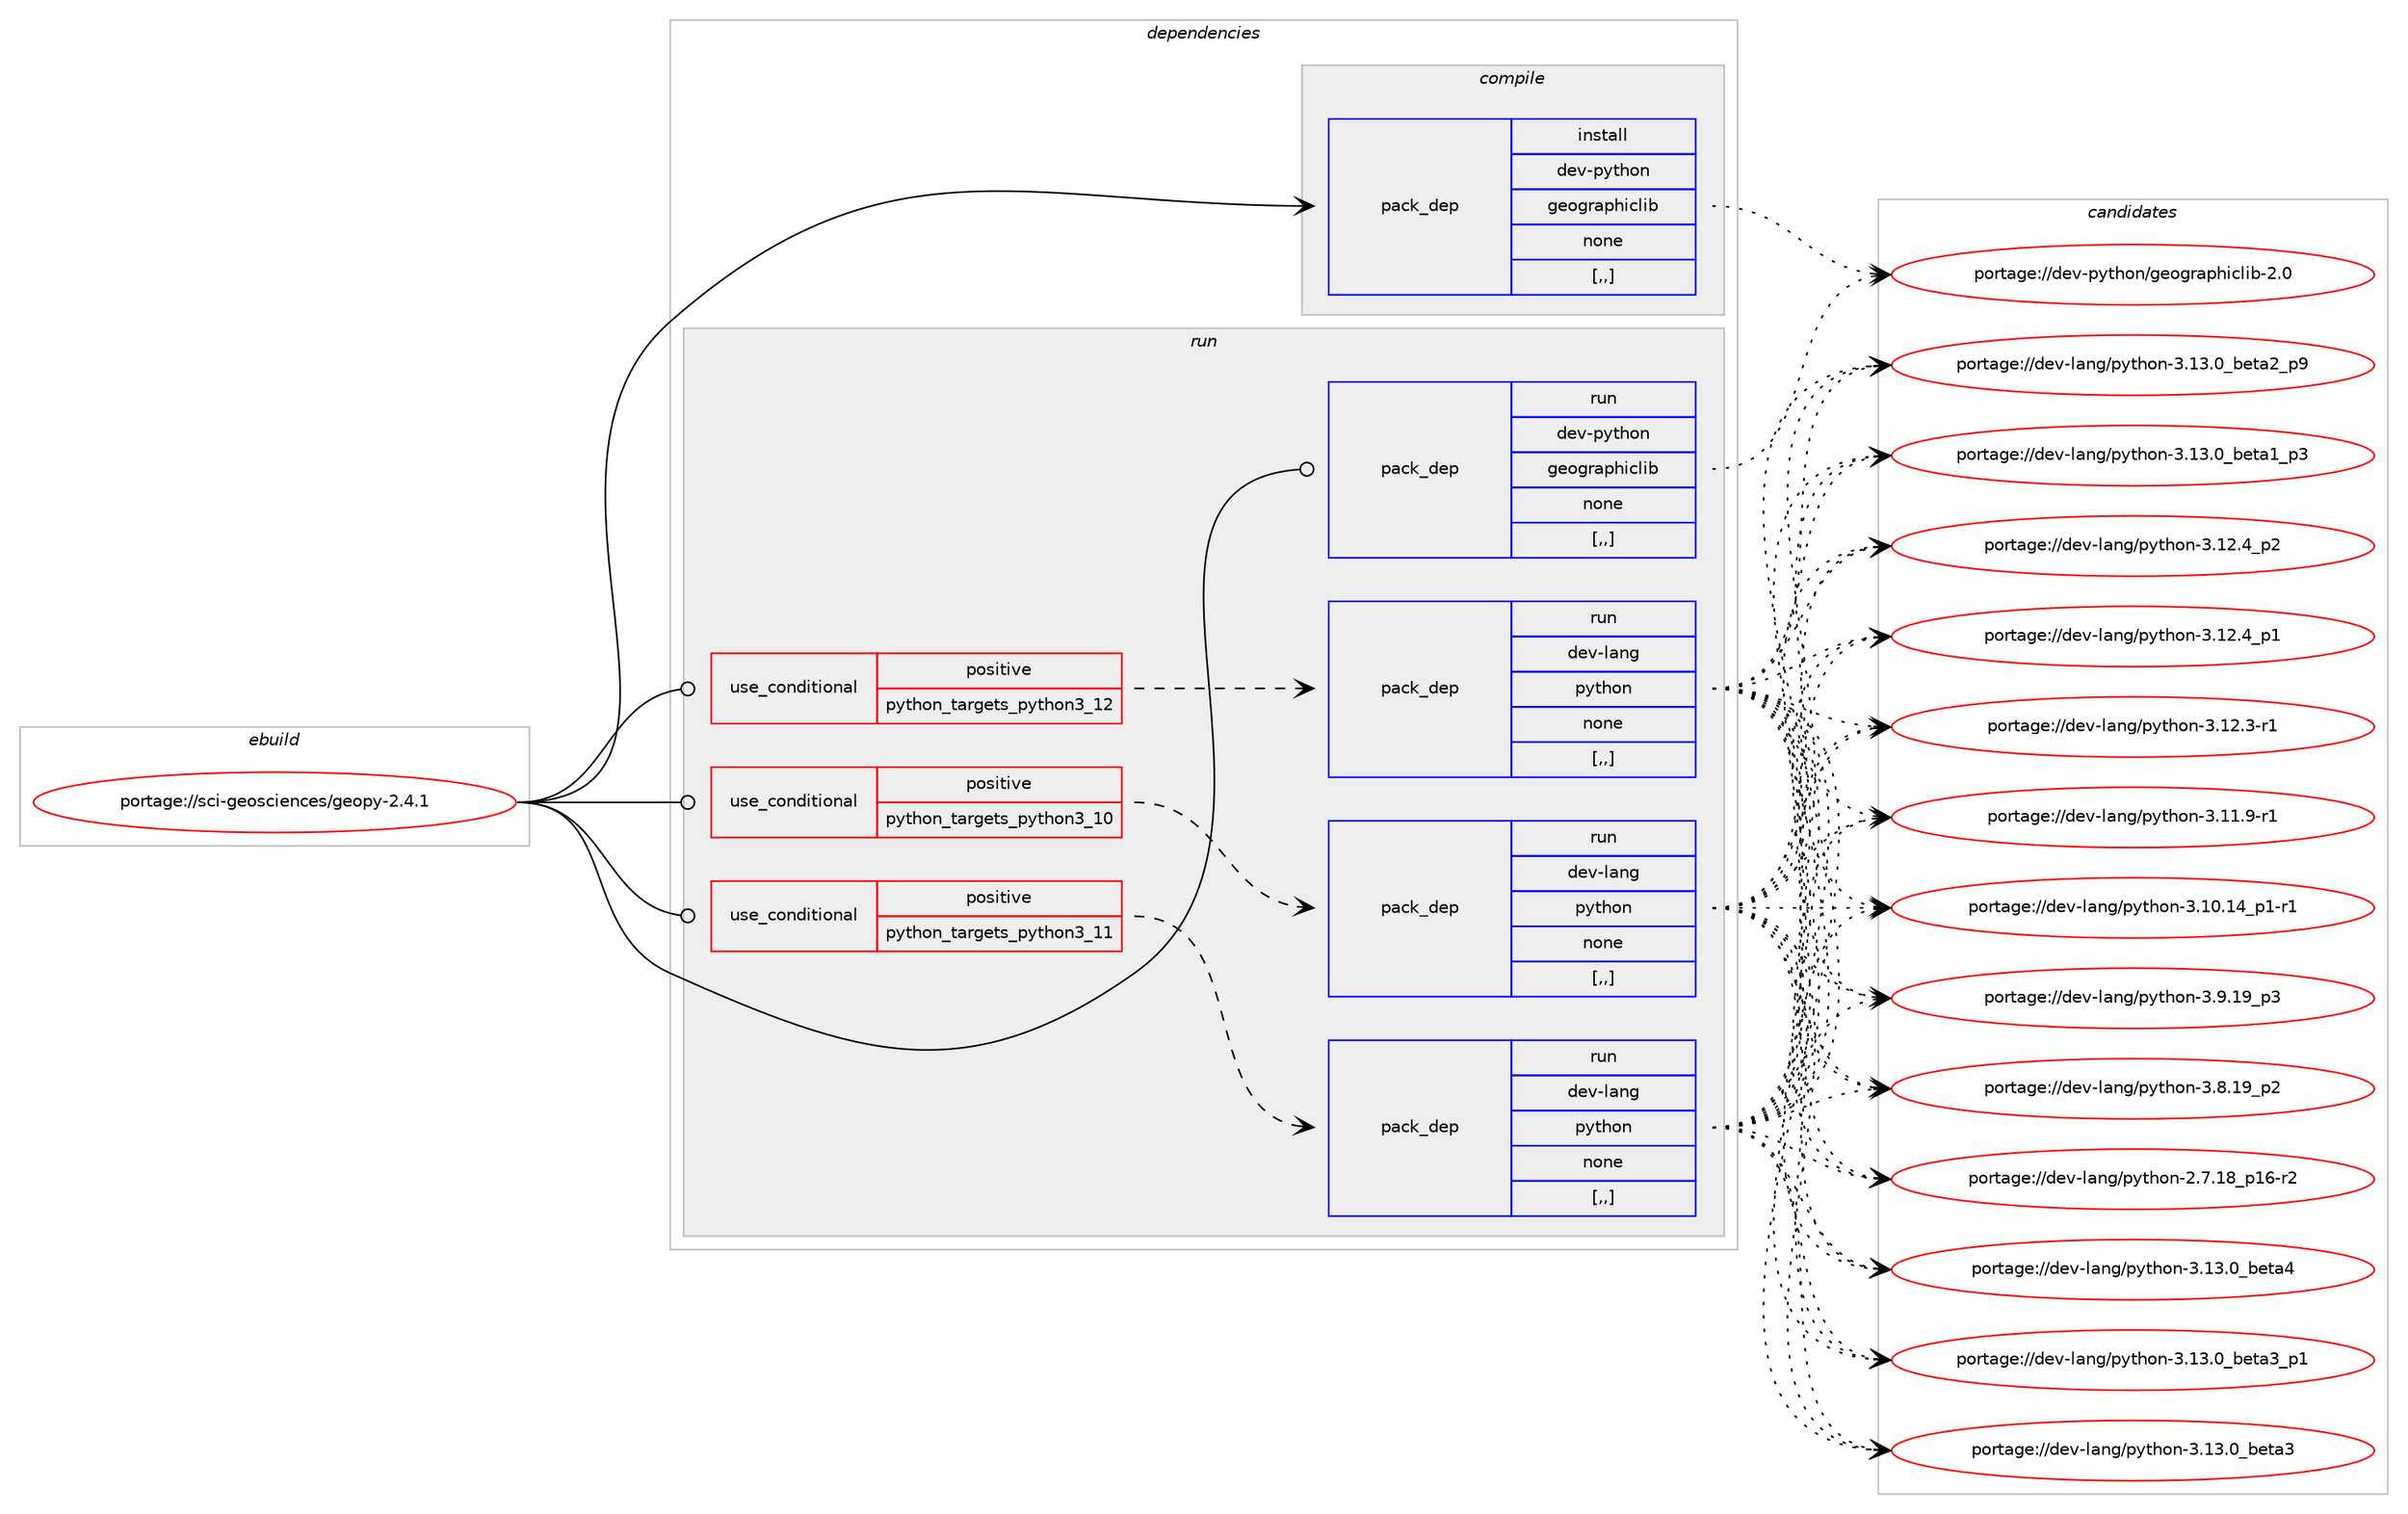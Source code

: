 digraph prolog {

# *************
# Graph options
# *************

newrank=true;
concentrate=true;
compound=true;
graph [rankdir=LR,fontname=Helvetica,fontsize=10,ranksep=1.5];#, ranksep=2.5, nodesep=0.2];
edge  [arrowhead=vee];
node  [fontname=Helvetica,fontsize=10];

# **********
# The ebuild
# **********

subgraph cluster_leftcol {
color=gray;
label=<<i>ebuild</i>>;
id [label="portage://sci-geosciences/geopy-2.4.1", color=red, width=4, href="../sci-geosciences/geopy-2.4.1.svg"];
}

# ****************
# The dependencies
# ****************

subgraph cluster_midcol {
color=gray;
label=<<i>dependencies</i>>;
subgraph cluster_compile {
fillcolor="#eeeeee";
style=filled;
label=<<i>compile</i>>;
subgraph pack288560 {
dependency395971 [label=<<TABLE BORDER="0" CELLBORDER="1" CELLSPACING="0" CELLPADDING="4" WIDTH="220"><TR><TD ROWSPAN="6" CELLPADDING="30">pack_dep</TD></TR><TR><TD WIDTH="110">install</TD></TR><TR><TD>dev-python</TD></TR><TR><TD>geographiclib</TD></TR><TR><TD>none</TD></TR><TR><TD>[,,]</TD></TR></TABLE>>, shape=none, color=blue];
}
id:e -> dependency395971:w [weight=20,style="solid",arrowhead="vee"];
}
subgraph cluster_compileandrun {
fillcolor="#eeeeee";
style=filled;
label=<<i>compile and run</i>>;
}
subgraph cluster_run {
fillcolor="#eeeeee";
style=filled;
label=<<i>run</i>>;
subgraph cond104595 {
dependency395972 [label=<<TABLE BORDER="0" CELLBORDER="1" CELLSPACING="0" CELLPADDING="4"><TR><TD ROWSPAN="3" CELLPADDING="10">use_conditional</TD></TR><TR><TD>positive</TD></TR><TR><TD>python_targets_python3_10</TD></TR></TABLE>>, shape=none, color=red];
subgraph pack288561 {
dependency395973 [label=<<TABLE BORDER="0" CELLBORDER="1" CELLSPACING="0" CELLPADDING="4" WIDTH="220"><TR><TD ROWSPAN="6" CELLPADDING="30">pack_dep</TD></TR><TR><TD WIDTH="110">run</TD></TR><TR><TD>dev-lang</TD></TR><TR><TD>python</TD></TR><TR><TD>none</TD></TR><TR><TD>[,,]</TD></TR></TABLE>>, shape=none, color=blue];
}
dependency395972:e -> dependency395973:w [weight=20,style="dashed",arrowhead="vee"];
}
id:e -> dependency395972:w [weight=20,style="solid",arrowhead="odot"];
subgraph cond104596 {
dependency395974 [label=<<TABLE BORDER="0" CELLBORDER="1" CELLSPACING="0" CELLPADDING="4"><TR><TD ROWSPAN="3" CELLPADDING="10">use_conditional</TD></TR><TR><TD>positive</TD></TR><TR><TD>python_targets_python3_11</TD></TR></TABLE>>, shape=none, color=red];
subgraph pack288562 {
dependency395975 [label=<<TABLE BORDER="0" CELLBORDER="1" CELLSPACING="0" CELLPADDING="4" WIDTH="220"><TR><TD ROWSPAN="6" CELLPADDING="30">pack_dep</TD></TR><TR><TD WIDTH="110">run</TD></TR><TR><TD>dev-lang</TD></TR><TR><TD>python</TD></TR><TR><TD>none</TD></TR><TR><TD>[,,]</TD></TR></TABLE>>, shape=none, color=blue];
}
dependency395974:e -> dependency395975:w [weight=20,style="dashed",arrowhead="vee"];
}
id:e -> dependency395974:w [weight=20,style="solid",arrowhead="odot"];
subgraph cond104597 {
dependency395976 [label=<<TABLE BORDER="0" CELLBORDER="1" CELLSPACING="0" CELLPADDING="4"><TR><TD ROWSPAN="3" CELLPADDING="10">use_conditional</TD></TR><TR><TD>positive</TD></TR><TR><TD>python_targets_python3_12</TD></TR></TABLE>>, shape=none, color=red];
subgraph pack288563 {
dependency395977 [label=<<TABLE BORDER="0" CELLBORDER="1" CELLSPACING="0" CELLPADDING="4" WIDTH="220"><TR><TD ROWSPAN="6" CELLPADDING="30">pack_dep</TD></TR><TR><TD WIDTH="110">run</TD></TR><TR><TD>dev-lang</TD></TR><TR><TD>python</TD></TR><TR><TD>none</TD></TR><TR><TD>[,,]</TD></TR></TABLE>>, shape=none, color=blue];
}
dependency395976:e -> dependency395977:w [weight=20,style="dashed",arrowhead="vee"];
}
id:e -> dependency395976:w [weight=20,style="solid",arrowhead="odot"];
subgraph pack288564 {
dependency395978 [label=<<TABLE BORDER="0" CELLBORDER="1" CELLSPACING="0" CELLPADDING="4" WIDTH="220"><TR><TD ROWSPAN="6" CELLPADDING="30">pack_dep</TD></TR><TR><TD WIDTH="110">run</TD></TR><TR><TD>dev-python</TD></TR><TR><TD>geographiclib</TD></TR><TR><TD>none</TD></TR><TR><TD>[,,]</TD></TR></TABLE>>, shape=none, color=blue];
}
id:e -> dependency395978:w [weight=20,style="solid",arrowhead="odot"];
}
}

# **************
# The candidates
# **************

subgraph cluster_choices {
rank=same;
color=gray;
label=<<i>candidates</i>>;

subgraph choice288560 {
color=black;
nodesep=1;
choice100101118451121211161041111104710310111110311497112104105991081059845504648 [label="portage://dev-python/geographiclib-2.0", color=red, width=4,href="../dev-python/geographiclib-2.0.svg"];
dependency395971:e -> choice100101118451121211161041111104710310111110311497112104105991081059845504648:w [style=dotted,weight="100"];
}
subgraph choice288561 {
color=black;
nodesep=1;
choice1001011184510897110103471121211161041111104551464951464895981011169752 [label="portage://dev-lang/python-3.13.0_beta4", color=red, width=4,href="../dev-lang/python-3.13.0_beta4.svg"];
choice10010111845108971101034711212111610411111045514649514648959810111697519511249 [label="portage://dev-lang/python-3.13.0_beta3_p1", color=red, width=4,href="../dev-lang/python-3.13.0_beta3_p1.svg"];
choice1001011184510897110103471121211161041111104551464951464895981011169751 [label="portage://dev-lang/python-3.13.0_beta3", color=red, width=4,href="../dev-lang/python-3.13.0_beta3.svg"];
choice10010111845108971101034711212111610411111045514649514648959810111697509511257 [label="portage://dev-lang/python-3.13.0_beta2_p9", color=red, width=4,href="../dev-lang/python-3.13.0_beta2_p9.svg"];
choice10010111845108971101034711212111610411111045514649514648959810111697499511251 [label="portage://dev-lang/python-3.13.0_beta1_p3", color=red, width=4,href="../dev-lang/python-3.13.0_beta1_p3.svg"];
choice100101118451089711010347112121116104111110455146495046529511250 [label="portage://dev-lang/python-3.12.4_p2", color=red, width=4,href="../dev-lang/python-3.12.4_p2.svg"];
choice100101118451089711010347112121116104111110455146495046529511249 [label="portage://dev-lang/python-3.12.4_p1", color=red, width=4,href="../dev-lang/python-3.12.4_p1.svg"];
choice100101118451089711010347112121116104111110455146495046514511449 [label="portage://dev-lang/python-3.12.3-r1", color=red, width=4,href="../dev-lang/python-3.12.3-r1.svg"];
choice100101118451089711010347112121116104111110455146494946574511449 [label="portage://dev-lang/python-3.11.9-r1", color=red, width=4,href="../dev-lang/python-3.11.9-r1.svg"];
choice100101118451089711010347112121116104111110455146494846495295112494511449 [label="portage://dev-lang/python-3.10.14_p1-r1", color=red, width=4,href="../dev-lang/python-3.10.14_p1-r1.svg"];
choice100101118451089711010347112121116104111110455146574649579511251 [label="portage://dev-lang/python-3.9.19_p3", color=red, width=4,href="../dev-lang/python-3.9.19_p3.svg"];
choice100101118451089711010347112121116104111110455146564649579511250 [label="portage://dev-lang/python-3.8.19_p2", color=red, width=4,href="../dev-lang/python-3.8.19_p2.svg"];
choice100101118451089711010347112121116104111110455046554649569511249544511450 [label="portage://dev-lang/python-2.7.18_p16-r2", color=red, width=4,href="../dev-lang/python-2.7.18_p16-r2.svg"];
dependency395973:e -> choice1001011184510897110103471121211161041111104551464951464895981011169752:w [style=dotted,weight="100"];
dependency395973:e -> choice10010111845108971101034711212111610411111045514649514648959810111697519511249:w [style=dotted,weight="100"];
dependency395973:e -> choice1001011184510897110103471121211161041111104551464951464895981011169751:w [style=dotted,weight="100"];
dependency395973:e -> choice10010111845108971101034711212111610411111045514649514648959810111697509511257:w [style=dotted,weight="100"];
dependency395973:e -> choice10010111845108971101034711212111610411111045514649514648959810111697499511251:w [style=dotted,weight="100"];
dependency395973:e -> choice100101118451089711010347112121116104111110455146495046529511250:w [style=dotted,weight="100"];
dependency395973:e -> choice100101118451089711010347112121116104111110455146495046529511249:w [style=dotted,weight="100"];
dependency395973:e -> choice100101118451089711010347112121116104111110455146495046514511449:w [style=dotted,weight="100"];
dependency395973:e -> choice100101118451089711010347112121116104111110455146494946574511449:w [style=dotted,weight="100"];
dependency395973:e -> choice100101118451089711010347112121116104111110455146494846495295112494511449:w [style=dotted,weight="100"];
dependency395973:e -> choice100101118451089711010347112121116104111110455146574649579511251:w [style=dotted,weight="100"];
dependency395973:e -> choice100101118451089711010347112121116104111110455146564649579511250:w [style=dotted,weight="100"];
dependency395973:e -> choice100101118451089711010347112121116104111110455046554649569511249544511450:w [style=dotted,weight="100"];
}
subgraph choice288562 {
color=black;
nodesep=1;
choice1001011184510897110103471121211161041111104551464951464895981011169752 [label="portage://dev-lang/python-3.13.0_beta4", color=red, width=4,href="../dev-lang/python-3.13.0_beta4.svg"];
choice10010111845108971101034711212111610411111045514649514648959810111697519511249 [label="portage://dev-lang/python-3.13.0_beta3_p1", color=red, width=4,href="../dev-lang/python-3.13.0_beta3_p1.svg"];
choice1001011184510897110103471121211161041111104551464951464895981011169751 [label="portage://dev-lang/python-3.13.0_beta3", color=red, width=4,href="../dev-lang/python-3.13.0_beta3.svg"];
choice10010111845108971101034711212111610411111045514649514648959810111697509511257 [label="portage://dev-lang/python-3.13.0_beta2_p9", color=red, width=4,href="../dev-lang/python-3.13.0_beta2_p9.svg"];
choice10010111845108971101034711212111610411111045514649514648959810111697499511251 [label="portage://dev-lang/python-3.13.0_beta1_p3", color=red, width=4,href="../dev-lang/python-3.13.0_beta1_p3.svg"];
choice100101118451089711010347112121116104111110455146495046529511250 [label="portage://dev-lang/python-3.12.4_p2", color=red, width=4,href="../dev-lang/python-3.12.4_p2.svg"];
choice100101118451089711010347112121116104111110455146495046529511249 [label="portage://dev-lang/python-3.12.4_p1", color=red, width=4,href="../dev-lang/python-3.12.4_p1.svg"];
choice100101118451089711010347112121116104111110455146495046514511449 [label="portage://dev-lang/python-3.12.3-r1", color=red, width=4,href="../dev-lang/python-3.12.3-r1.svg"];
choice100101118451089711010347112121116104111110455146494946574511449 [label="portage://dev-lang/python-3.11.9-r1", color=red, width=4,href="../dev-lang/python-3.11.9-r1.svg"];
choice100101118451089711010347112121116104111110455146494846495295112494511449 [label="portage://dev-lang/python-3.10.14_p1-r1", color=red, width=4,href="../dev-lang/python-3.10.14_p1-r1.svg"];
choice100101118451089711010347112121116104111110455146574649579511251 [label="portage://dev-lang/python-3.9.19_p3", color=red, width=4,href="../dev-lang/python-3.9.19_p3.svg"];
choice100101118451089711010347112121116104111110455146564649579511250 [label="portage://dev-lang/python-3.8.19_p2", color=red, width=4,href="../dev-lang/python-3.8.19_p2.svg"];
choice100101118451089711010347112121116104111110455046554649569511249544511450 [label="portage://dev-lang/python-2.7.18_p16-r2", color=red, width=4,href="../dev-lang/python-2.7.18_p16-r2.svg"];
dependency395975:e -> choice1001011184510897110103471121211161041111104551464951464895981011169752:w [style=dotted,weight="100"];
dependency395975:e -> choice10010111845108971101034711212111610411111045514649514648959810111697519511249:w [style=dotted,weight="100"];
dependency395975:e -> choice1001011184510897110103471121211161041111104551464951464895981011169751:w [style=dotted,weight="100"];
dependency395975:e -> choice10010111845108971101034711212111610411111045514649514648959810111697509511257:w [style=dotted,weight="100"];
dependency395975:e -> choice10010111845108971101034711212111610411111045514649514648959810111697499511251:w [style=dotted,weight="100"];
dependency395975:e -> choice100101118451089711010347112121116104111110455146495046529511250:w [style=dotted,weight="100"];
dependency395975:e -> choice100101118451089711010347112121116104111110455146495046529511249:w [style=dotted,weight="100"];
dependency395975:e -> choice100101118451089711010347112121116104111110455146495046514511449:w [style=dotted,weight="100"];
dependency395975:e -> choice100101118451089711010347112121116104111110455146494946574511449:w [style=dotted,weight="100"];
dependency395975:e -> choice100101118451089711010347112121116104111110455146494846495295112494511449:w [style=dotted,weight="100"];
dependency395975:e -> choice100101118451089711010347112121116104111110455146574649579511251:w [style=dotted,weight="100"];
dependency395975:e -> choice100101118451089711010347112121116104111110455146564649579511250:w [style=dotted,weight="100"];
dependency395975:e -> choice100101118451089711010347112121116104111110455046554649569511249544511450:w [style=dotted,weight="100"];
}
subgraph choice288563 {
color=black;
nodesep=1;
choice1001011184510897110103471121211161041111104551464951464895981011169752 [label="portage://dev-lang/python-3.13.0_beta4", color=red, width=4,href="../dev-lang/python-3.13.0_beta4.svg"];
choice10010111845108971101034711212111610411111045514649514648959810111697519511249 [label="portage://dev-lang/python-3.13.0_beta3_p1", color=red, width=4,href="../dev-lang/python-3.13.0_beta3_p1.svg"];
choice1001011184510897110103471121211161041111104551464951464895981011169751 [label="portage://dev-lang/python-3.13.0_beta3", color=red, width=4,href="../dev-lang/python-3.13.0_beta3.svg"];
choice10010111845108971101034711212111610411111045514649514648959810111697509511257 [label="portage://dev-lang/python-3.13.0_beta2_p9", color=red, width=4,href="../dev-lang/python-3.13.0_beta2_p9.svg"];
choice10010111845108971101034711212111610411111045514649514648959810111697499511251 [label="portage://dev-lang/python-3.13.0_beta1_p3", color=red, width=4,href="../dev-lang/python-3.13.0_beta1_p3.svg"];
choice100101118451089711010347112121116104111110455146495046529511250 [label="portage://dev-lang/python-3.12.4_p2", color=red, width=4,href="../dev-lang/python-3.12.4_p2.svg"];
choice100101118451089711010347112121116104111110455146495046529511249 [label="portage://dev-lang/python-3.12.4_p1", color=red, width=4,href="../dev-lang/python-3.12.4_p1.svg"];
choice100101118451089711010347112121116104111110455146495046514511449 [label="portage://dev-lang/python-3.12.3-r1", color=red, width=4,href="../dev-lang/python-3.12.3-r1.svg"];
choice100101118451089711010347112121116104111110455146494946574511449 [label="portage://dev-lang/python-3.11.9-r1", color=red, width=4,href="../dev-lang/python-3.11.9-r1.svg"];
choice100101118451089711010347112121116104111110455146494846495295112494511449 [label="portage://dev-lang/python-3.10.14_p1-r1", color=red, width=4,href="../dev-lang/python-3.10.14_p1-r1.svg"];
choice100101118451089711010347112121116104111110455146574649579511251 [label="portage://dev-lang/python-3.9.19_p3", color=red, width=4,href="../dev-lang/python-3.9.19_p3.svg"];
choice100101118451089711010347112121116104111110455146564649579511250 [label="portage://dev-lang/python-3.8.19_p2", color=red, width=4,href="../dev-lang/python-3.8.19_p2.svg"];
choice100101118451089711010347112121116104111110455046554649569511249544511450 [label="portage://dev-lang/python-2.7.18_p16-r2", color=red, width=4,href="../dev-lang/python-2.7.18_p16-r2.svg"];
dependency395977:e -> choice1001011184510897110103471121211161041111104551464951464895981011169752:w [style=dotted,weight="100"];
dependency395977:e -> choice10010111845108971101034711212111610411111045514649514648959810111697519511249:w [style=dotted,weight="100"];
dependency395977:e -> choice1001011184510897110103471121211161041111104551464951464895981011169751:w [style=dotted,weight="100"];
dependency395977:e -> choice10010111845108971101034711212111610411111045514649514648959810111697509511257:w [style=dotted,weight="100"];
dependency395977:e -> choice10010111845108971101034711212111610411111045514649514648959810111697499511251:w [style=dotted,weight="100"];
dependency395977:e -> choice100101118451089711010347112121116104111110455146495046529511250:w [style=dotted,weight="100"];
dependency395977:e -> choice100101118451089711010347112121116104111110455146495046529511249:w [style=dotted,weight="100"];
dependency395977:e -> choice100101118451089711010347112121116104111110455146495046514511449:w [style=dotted,weight="100"];
dependency395977:e -> choice100101118451089711010347112121116104111110455146494946574511449:w [style=dotted,weight="100"];
dependency395977:e -> choice100101118451089711010347112121116104111110455146494846495295112494511449:w [style=dotted,weight="100"];
dependency395977:e -> choice100101118451089711010347112121116104111110455146574649579511251:w [style=dotted,weight="100"];
dependency395977:e -> choice100101118451089711010347112121116104111110455146564649579511250:w [style=dotted,weight="100"];
dependency395977:e -> choice100101118451089711010347112121116104111110455046554649569511249544511450:w [style=dotted,weight="100"];
}
subgraph choice288564 {
color=black;
nodesep=1;
choice100101118451121211161041111104710310111110311497112104105991081059845504648 [label="portage://dev-python/geographiclib-2.0", color=red, width=4,href="../dev-python/geographiclib-2.0.svg"];
dependency395978:e -> choice100101118451121211161041111104710310111110311497112104105991081059845504648:w [style=dotted,weight="100"];
}
}

}
